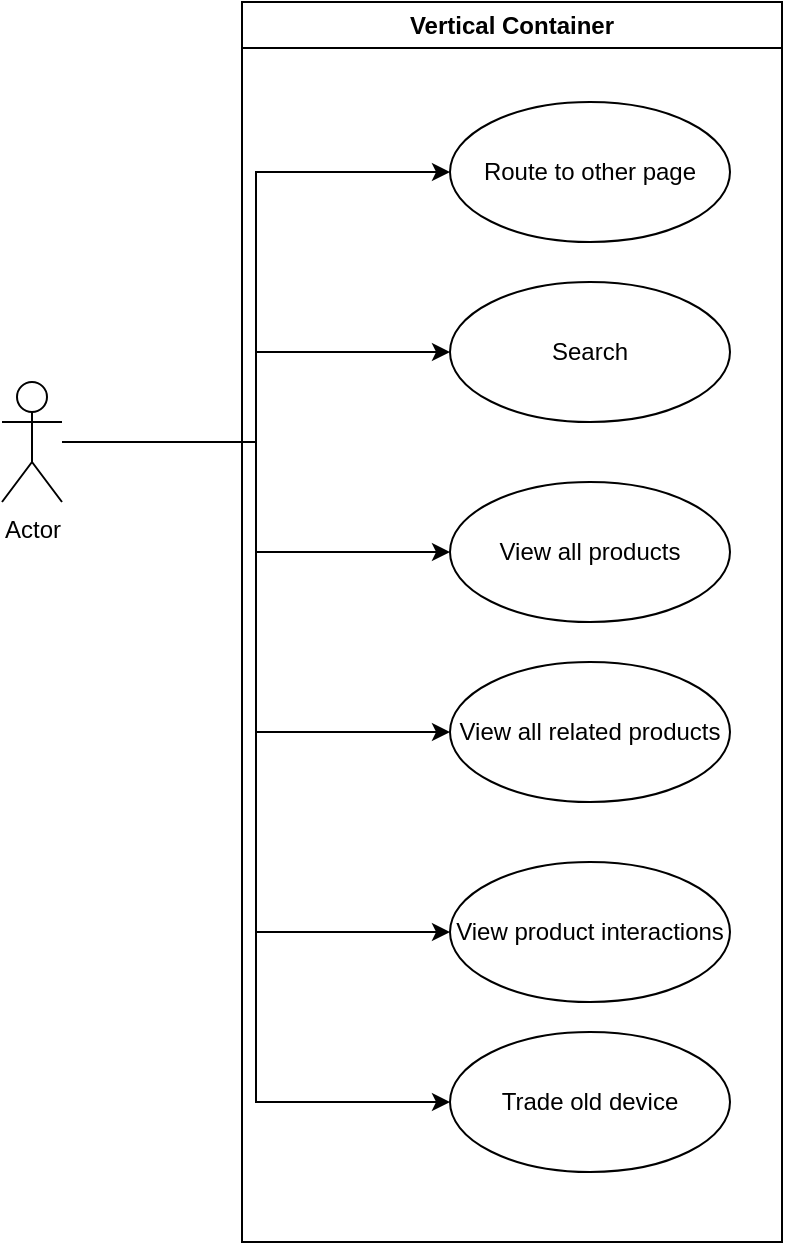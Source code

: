 <mxfile version="21.1.1" type="device">
  <diagram name="Trang-1" id="A0GWiKRh3yasPY9_yTh_">
    <mxGraphModel dx="1434" dy="771" grid="1" gridSize="10" guides="1" tooltips="1" connect="1" arrows="1" fold="1" page="1" pageScale="1" pageWidth="827" pageHeight="1169" math="0" shadow="0">
      <root>
        <mxCell id="0" />
        <mxCell id="1" parent="0" />
        <mxCell id="InL1ZwBWk_iucmoXOYiQ-3" style="edgeStyle=orthogonalEdgeStyle;rounded=0;orthogonalLoop=1;jettySize=auto;html=1;entryX=0;entryY=0.5;entryDx=0;entryDy=0;" edge="1" parent="1" source="InL1ZwBWk_iucmoXOYiQ-1" target="InL1ZwBWk_iucmoXOYiQ-2">
          <mxGeometry relative="1" as="geometry" />
        </mxCell>
        <mxCell id="InL1ZwBWk_iucmoXOYiQ-5" style="edgeStyle=orthogonalEdgeStyle;rounded=0;orthogonalLoop=1;jettySize=auto;html=1;" edge="1" parent="1" source="InL1ZwBWk_iucmoXOYiQ-1" target="InL1ZwBWk_iucmoXOYiQ-4">
          <mxGeometry relative="1" as="geometry" />
        </mxCell>
        <mxCell id="InL1ZwBWk_iucmoXOYiQ-7" style="edgeStyle=orthogonalEdgeStyle;rounded=0;orthogonalLoop=1;jettySize=auto;html=1;entryX=0;entryY=0.5;entryDx=0;entryDy=0;" edge="1" parent="1" source="InL1ZwBWk_iucmoXOYiQ-1" target="InL1ZwBWk_iucmoXOYiQ-6">
          <mxGeometry relative="1" as="geometry" />
        </mxCell>
        <mxCell id="InL1ZwBWk_iucmoXOYiQ-11" style="edgeStyle=orthogonalEdgeStyle;rounded=0;orthogonalLoop=1;jettySize=auto;html=1;entryX=0;entryY=0.5;entryDx=0;entryDy=0;" edge="1" parent="1" source="InL1ZwBWk_iucmoXOYiQ-1" target="InL1ZwBWk_iucmoXOYiQ-8">
          <mxGeometry relative="1" as="geometry" />
        </mxCell>
        <mxCell id="InL1ZwBWk_iucmoXOYiQ-12" style="edgeStyle=orthogonalEdgeStyle;rounded=0;orthogonalLoop=1;jettySize=auto;html=1;entryX=0;entryY=0.5;entryDx=0;entryDy=0;" edge="1" parent="1" source="InL1ZwBWk_iucmoXOYiQ-1" target="InL1ZwBWk_iucmoXOYiQ-9">
          <mxGeometry relative="1" as="geometry" />
        </mxCell>
        <mxCell id="InL1ZwBWk_iucmoXOYiQ-14" style="edgeStyle=orthogonalEdgeStyle;rounded=0;orthogonalLoop=1;jettySize=auto;html=1;entryX=0;entryY=0.5;entryDx=0;entryDy=0;" edge="1" parent="1" source="InL1ZwBWk_iucmoXOYiQ-1" target="InL1ZwBWk_iucmoXOYiQ-10">
          <mxGeometry relative="1" as="geometry" />
        </mxCell>
        <mxCell id="InL1ZwBWk_iucmoXOYiQ-1" value="Actor" style="shape=umlActor;verticalLabelPosition=bottom;verticalAlign=top;html=1;" vertex="1" parent="1">
          <mxGeometry x="130" y="250" width="30" height="60" as="geometry" />
        </mxCell>
        <mxCell id="InL1ZwBWk_iucmoXOYiQ-16" value="Vertical Container" style="swimlane;whiteSpace=wrap;html=1;" vertex="1" parent="1">
          <mxGeometry x="250" y="60" width="270" height="620" as="geometry" />
        </mxCell>
        <mxCell id="InL1ZwBWk_iucmoXOYiQ-6" value="View all products" style="ellipse;whiteSpace=wrap;html=1;" vertex="1" parent="InL1ZwBWk_iucmoXOYiQ-16">
          <mxGeometry x="104" y="240" width="140" height="70" as="geometry" />
        </mxCell>
        <mxCell id="InL1ZwBWk_iucmoXOYiQ-2" value="Route to other page" style="ellipse;whiteSpace=wrap;html=1;" vertex="1" parent="InL1ZwBWk_iucmoXOYiQ-16">
          <mxGeometry x="104" y="50" width="140" height="70" as="geometry" />
        </mxCell>
        <mxCell id="InL1ZwBWk_iucmoXOYiQ-4" value="Search" style="ellipse;whiteSpace=wrap;html=1;" vertex="1" parent="InL1ZwBWk_iucmoXOYiQ-16">
          <mxGeometry x="104" y="140" width="140" height="70" as="geometry" />
        </mxCell>
        <mxCell id="InL1ZwBWk_iucmoXOYiQ-8" value="View all related products" style="ellipse;whiteSpace=wrap;html=1;" vertex="1" parent="InL1ZwBWk_iucmoXOYiQ-16">
          <mxGeometry x="104" y="330" width="140" height="70" as="geometry" />
        </mxCell>
        <mxCell id="InL1ZwBWk_iucmoXOYiQ-9" value="View product interactions" style="ellipse;whiteSpace=wrap;html=1;" vertex="1" parent="InL1ZwBWk_iucmoXOYiQ-16">
          <mxGeometry x="104" y="430" width="140" height="70" as="geometry" />
        </mxCell>
        <mxCell id="InL1ZwBWk_iucmoXOYiQ-10" value="Trade old device" style="ellipse;whiteSpace=wrap;html=1;" vertex="1" parent="InL1ZwBWk_iucmoXOYiQ-16">
          <mxGeometry x="104" y="515" width="140" height="70" as="geometry" />
        </mxCell>
      </root>
    </mxGraphModel>
  </diagram>
</mxfile>
